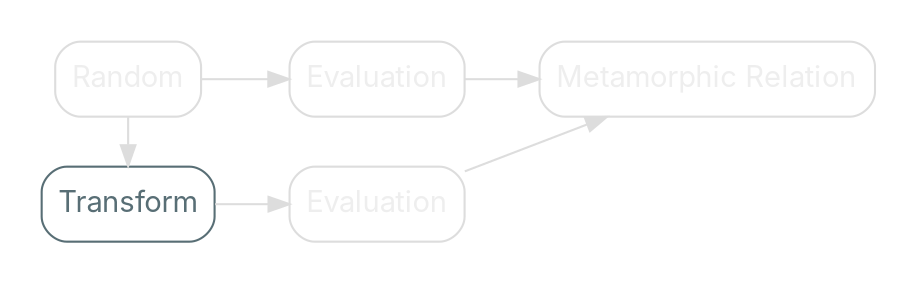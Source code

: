 digraph {
    bgcolor=transparent
    rankdir=LR

    // Default theme: enabled
    node[shape="rectangle" style="rounded,filled" color="#586E75" fillcolor="#ffffff" fontcolor="#586E75" fontname="Inter,Arial"]
    edge[color="#586E75" fontcolor="#000000" fontname="Inter,Arial" fontsize=11]

    subgraph cluster_0 {
        color=transparent
        Input[label="Random" color="#dddddd" fontcolor="#eeeeee"]
        Evaluation[color="#dddddd" fontcolor="#eeeeee"]
        Analysis[label="Metamorphic Relation" color="#dddddd" fontcolor="#eeeeee"]
    }

    subgraph cluster_1 {
        color=transparent
        Input2[label="Transform"]
        Evaluation2[label="Evaluation" color="#dddddd" fontcolor="#eeeeee"]
    }

    Input -> Input2[constraint=false color="#dddddd"]
    Input2 -> Evaluation2[color="#dddddd"]

    Input -> Evaluation[color="#dddddd"]
    Evaluation -> Analysis[color="#dddddd"]
    Evaluation2 -> Analysis[color="#dddddd"]
}
